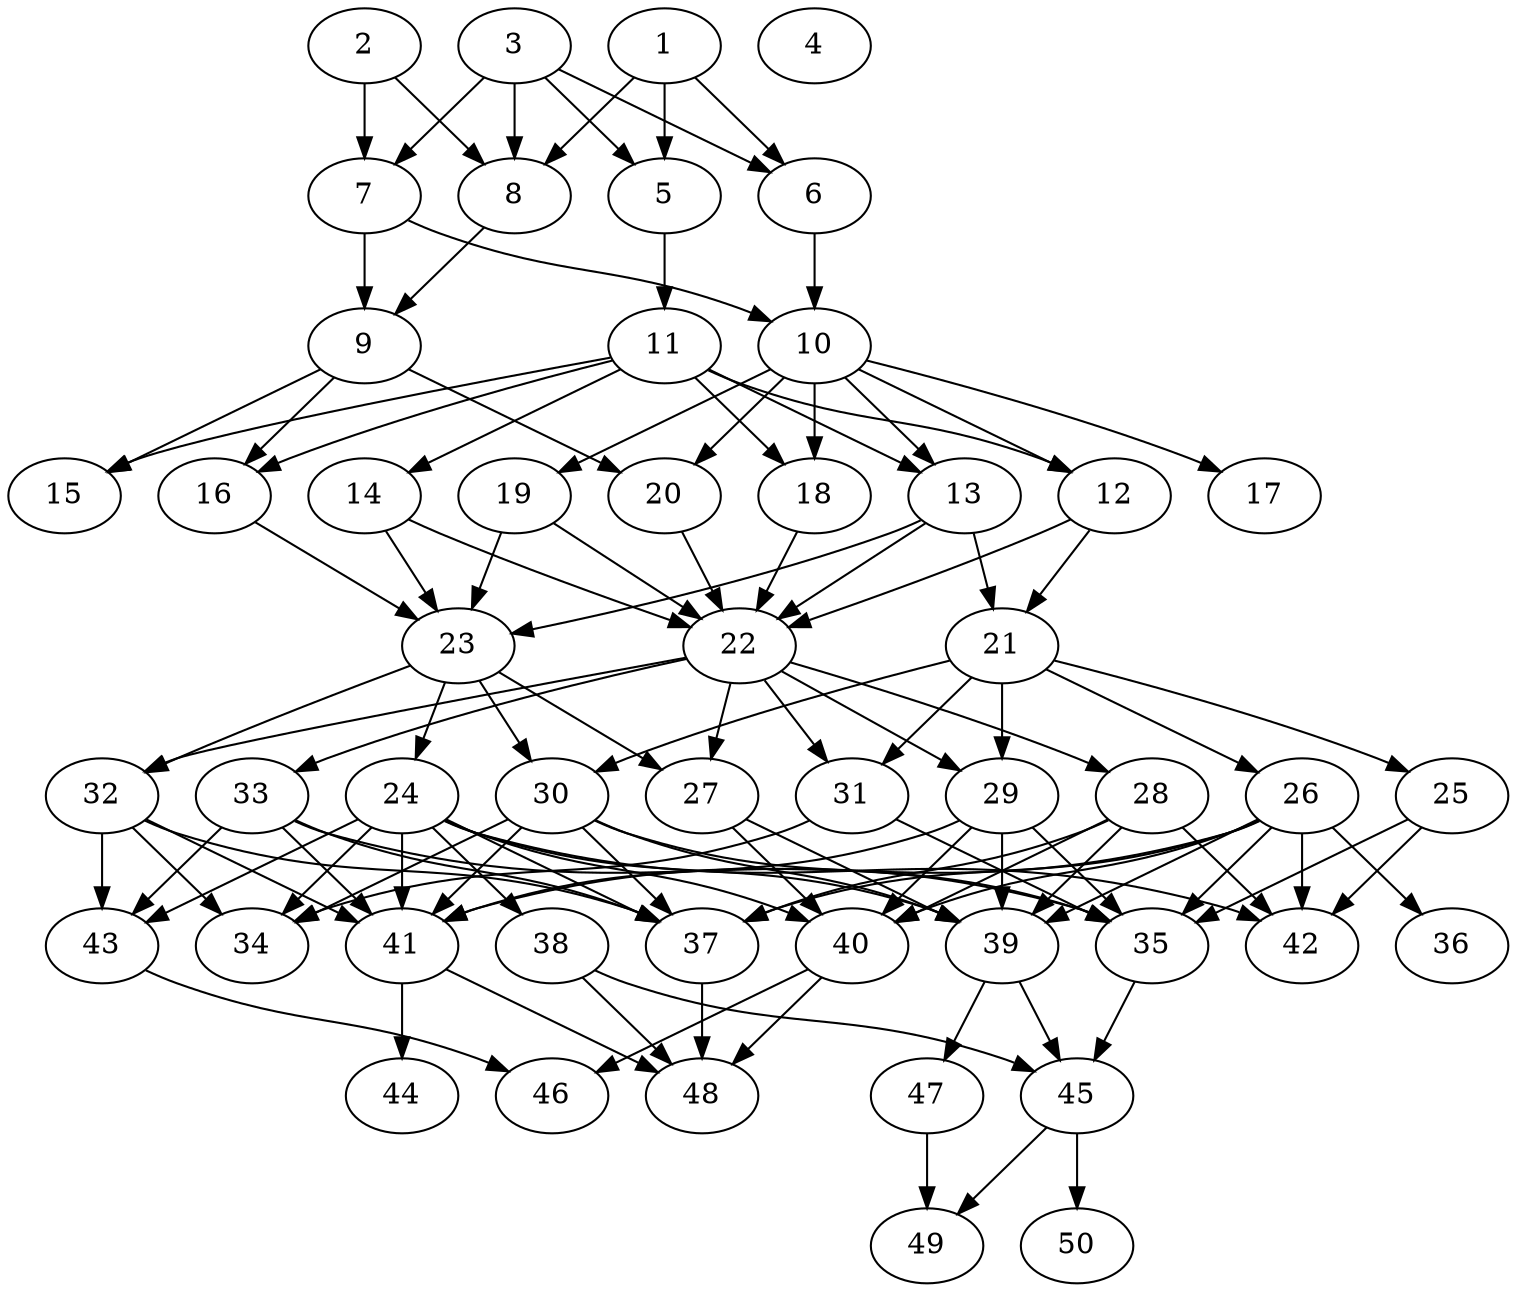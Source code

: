 // DAG automatically generated by daggen at Thu Oct  3 14:07:57 2019
// ./daggen --dot -n 50 --ccr 0.5 --fat 0.5 --regular 0.5 --density 0.6 --mindata 5242880 --maxdata 52428800 
digraph G {
  1 [size="80488448", alpha="0.15", expect_size="40244224"] 
  1 -> 5 [size ="40244224"]
  1 -> 6 [size ="40244224"]
  1 -> 8 [size ="40244224"]
  2 [size="83566592", alpha="0.08", expect_size="41783296"] 
  2 -> 7 [size ="41783296"]
  2 -> 8 [size ="41783296"]
  3 [size="79656960", alpha="0.04", expect_size="39828480"] 
  3 -> 5 [size ="39828480"]
  3 -> 6 [size ="39828480"]
  3 -> 7 [size ="39828480"]
  3 -> 8 [size ="39828480"]
  4 [size="72208384", alpha="0.08", expect_size="36104192"] 
  5 [size="87248896", alpha="0.06", expect_size="43624448"] 
  5 -> 11 [size ="43624448"]
  6 [size="16787456", alpha="0.19", expect_size="8393728"] 
  6 -> 10 [size ="8393728"]
  7 [size="67012608", alpha="0.17", expect_size="33506304"] 
  7 -> 9 [size ="33506304"]
  7 -> 10 [size ="33506304"]
  8 [size="55459840", alpha="0.20", expect_size="27729920"] 
  8 -> 9 [size ="27729920"]
  9 [size="55717888", alpha="0.00", expect_size="27858944"] 
  9 -> 15 [size ="27858944"]
  9 -> 16 [size ="27858944"]
  9 -> 20 [size ="27858944"]
  10 [size="50300928", alpha="0.07", expect_size="25150464"] 
  10 -> 12 [size ="25150464"]
  10 -> 13 [size ="25150464"]
  10 -> 17 [size ="25150464"]
  10 -> 18 [size ="25150464"]
  10 -> 19 [size ="25150464"]
  10 -> 20 [size ="25150464"]
  11 [size="14835712", alpha="0.20", expect_size="7417856"] 
  11 -> 12 [size ="7417856"]
  11 -> 13 [size ="7417856"]
  11 -> 14 [size ="7417856"]
  11 -> 15 [size ="7417856"]
  11 -> 16 [size ="7417856"]
  11 -> 18 [size ="7417856"]
  12 [size="83345408", alpha="0.18", expect_size="41672704"] 
  12 -> 21 [size ="41672704"]
  12 -> 22 [size ="41672704"]
  13 [size="29077504", alpha="0.05", expect_size="14538752"] 
  13 -> 21 [size ="14538752"]
  13 -> 22 [size ="14538752"]
  13 -> 23 [size ="14538752"]
  14 [size="49899520", alpha="0.17", expect_size="24949760"] 
  14 -> 22 [size ="24949760"]
  14 -> 23 [size ="24949760"]
  15 [size="86183936", alpha="0.08", expect_size="43091968"] 
  16 [size="22417408", alpha="0.10", expect_size="11208704"] 
  16 -> 23 [size ="11208704"]
  17 [size="17631232", alpha="0.14", expect_size="8815616"] 
  18 [size="96616448", alpha="0.00", expect_size="48308224"] 
  18 -> 22 [size ="48308224"]
  19 [size="95234048", alpha="0.03", expect_size="47617024"] 
  19 -> 22 [size ="47617024"]
  19 -> 23 [size ="47617024"]
  20 [size="95805440", alpha="0.05", expect_size="47902720"] 
  20 -> 22 [size ="47902720"]
  21 [size="32163840", alpha="0.02", expect_size="16081920"] 
  21 -> 25 [size ="16081920"]
  21 -> 26 [size ="16081920"]
  21 -> 29 [size ="16081920"]
  21 -> 30 [size ="16081920"]
  21 -> 31 [size ="16081920"]
  22 [size="30932992", alpha="0.14", expect_size="15466496"] 
  22 -> 27 [size ="15466496"]
  22 -> 28 [size ="15466496"]
  22 -> 29 [size ="15466496"]
  22 -> 31 [size ="15466496"]
  22 -> 32 [size ="15466496"]
  22 -> 33 [size ="15466496"]
  23 [size="21739520", alpha="0.01", expect_size="10869760"] 
  23 -> 24 [size ="10869760"]
  23 -> 27 [size ="10869760"]
  23 -> 30 [size ="10869760"]
  23 -> 32 [size ="10869760"]
  24 [size="43587584", alpha="0.01", expect_size="21793792"] 
  24 -> 34 [size ="21793792"]
  24 -> 37 [size ="21793792"]
  24 -> 38 [size ="21793792"]
  24 -> 39 [size ="21793792"]
  24 -> 40 [size ="21793792"]
  24 -> 41 [size ="21793792"]
  24 -> 42 [size ="21793792"]
  24 -> 43 [size ="21793792"]
  25 [size="30404608", alpha="0.17", expect_size="15202304"] 
  25 -> 35 [size ="15202304"]
  25 -> 42 [size ="15202304"]
  26 [size="70017024", alpha="0.15", expect_size="35008512"] 
  26 -> 35 [size ="35008512"]
  26 -> 36 [size ="35008512"]
  26 -> 37 [size ="35008512"]
  26 -> 39 [size ="35008512"]
  26 -> 40 [size ="35008512"]
  26 -> 41 [size ="35008512"]
  26 -> 42 [size ="35008512"]
  27 [size="22786048", alpha="0.04", expect_size="11393024"] 
  27 -> 39 [size ="11393024"]
  27 -> 40 [size ="11393024"]
  28 [size="90042368", alpha="0.03", expect_size="45021184"] 
  28 -> 37 [size ="45021184"]
  28 -> 39 [size ="45021184"]
  28 -> 40 [size ="45021184"]
  28 -> 42 [size ="45021184"]
  29 [size="90744832", alpha="0.12", expect_size="45372416"] 
  29 -> 35 [size ="45372416"]
  29 -> 39 [size ="45372416"]
  29 -> 40 [size ="45372416"]
  29 -> 41 [size ="45372416"]
  30 [size="12435456", alpha="0.09", expect_size="6217728"] 
  30 -> 34 [size ="6217728"]
  30 -> 35 [size ="6217728"]
  30 -> 37 [size ="6217728"]
  30 -> 39 [size ="6217728"]
  30 -> 41 [size ="6217728"]
  31 [size="37302272", alpha="0.07", expect_size="18651136"] 
  31 -> 34 [size ="18651136"]
  31 -> 35 [size ="18651136"]
  32 [size="46604288", alpha="0.00", expect_size="23302144"] 
  32 -> 34 [size ="23302144"]
  32 -> 37 [size ="23302144"]
  32 -> 41 [size ="23302144"]
  32 -> 43 [size ="23302144"]
  33 [size="19054592", alpha="0.18", expect_size="9527296"] 
  33 -> 35 [size ="9527296"]
  33 -> 37 [size ="9527296"]
  33 -> 41 [size ="9527296"]
  33 -> 43 [size ="9527296"]
  34 [size="23820288", alpha="0.03", expect_size="11910144"] 
  35 [size="28258304", alpha="0.05", expect_size="14129152"] 
  35 -> 45 [size ="14129152"]
  36 [size="14757888", alpha="0.10", expect_size="7378944"] 
  37 [size="83994624", alpha="0.15", expect_size="41997312"] 
  37 -> 48 [size ="41997312"]
  38 [size="103753728", alpha="0.19", expect_size="51876864"] 
  38 -> 45 [size ="51876864"]
  38 -> 48 [size ="51876864"]
  39 [size="24635392", alpha="0.01", expect_size="12317696"] 
  39 -> 45 [size ="12317696"]
  39 -> 47 [size ="12317696"]
  40 [size="80619520", alpha="0.02", expect_size="40309760"] 
  40 -> 46 [size ="40309760"]
  40 -> 48 [size ="40309760"]
  41 [size="28401664", alpha="0.06", expect_size="14200832"] 
  41 -> 44 [size ="14200832"]
  41 -> 48 [size ="14200832"]
  42 [size="61081600", alpha="0.15", expect_size="30540800"] 
  43 [size="62773248", alpha="0.07", expect_size="31386624"] 
  43 -> 46 [size ="31386624"]
  44 [size="52070400", alpha="0.05", expect_size="26035200"] 
  45 [size="68390912", alpha="0.08", expect_size="34195456"] 
  45 -> 49 [size ="34195456"]
  45 -> 50 [size ="34195456"]
  46 [size="93057024", alpha="0.03", expect_size="46528512"] 
  47 [size="43634688", alpha="0.01", expect_size="21817344"] 
  47 -> 49 [size ="21817344"]
  48 [size="21639168", alpha="0.16", expect_size="10819584"] 
  49 [size="18833408", alpha="0.07", expect_size="9416704"] 
  50 [size="25591808", alpha="0.20", expect_size="12795904"] 
}
